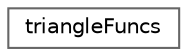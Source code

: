 digraph "Graphical Class Hierarchy"
{
 // LATEX_PDF_SIZE
  bgcolor="transparent";
  edge [fontname=Helvetica,fontsize=10,labelfontname=Helvetica,labelfontsize=10];
  node [fontname=Helvetica,fontsize=10,shape=box,height=0.2,width=0.4];
  rankdir="LR";
  Node0 [id="Node000000",label="triangleFuncs",height=0.2,width=0.4,color="grey40", fillcolor="white", style="filled",URL="$classFoam_1_1triangleFuncs.html",tooltip="Contains various triangle static functions."];
}
